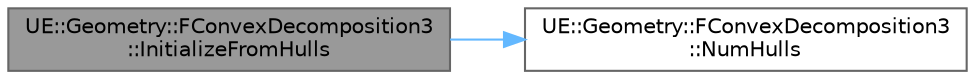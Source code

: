 digraph "UE::Geometry::FConvexDecomposition3::InitializeFromHulls"
{
 // INTERACTIVE_SVG=YES
 // LATEX_PDF_SIZE
  bgcolor="transparent";
  edge [fontname=Helvetica,fontsize=10,labelfontname=Helvetica,labelfontsize=10];
  node [fontname=Helvetica,fontsize=10,shape=box,height=0.2,width=0.4];
  rankdir="LR";
  Node1 [id="Node000001",label="UE::Geometry::FConvexDecomposition3\l::InitializeFromHulls",height=0.2,width=0.4,color="gray40", fillcolor="grey60", style="filled", fontcolor="black",tooltip="Initialize from convex hulls allows the caller to only use the hull merging phase of the algorithm."];
  Node1 -> Node2 [id="edge1_Node000001_Node000002",color="steelblue1",style="solid",tooltip=" "];
  Node2 [id="Node000002",label="UE::Geometry::FConvexDecomposition3\l::NumHulls",height=0.2,width=0.4,color="grey40", fillcolor="white", style="filled",URL="$d4/d83/classUE_1_1Geometry_1_1FConvexDecomposition3.html#a52934b6329228003146fa7cbda0120b0",tooltip=" "];
}
